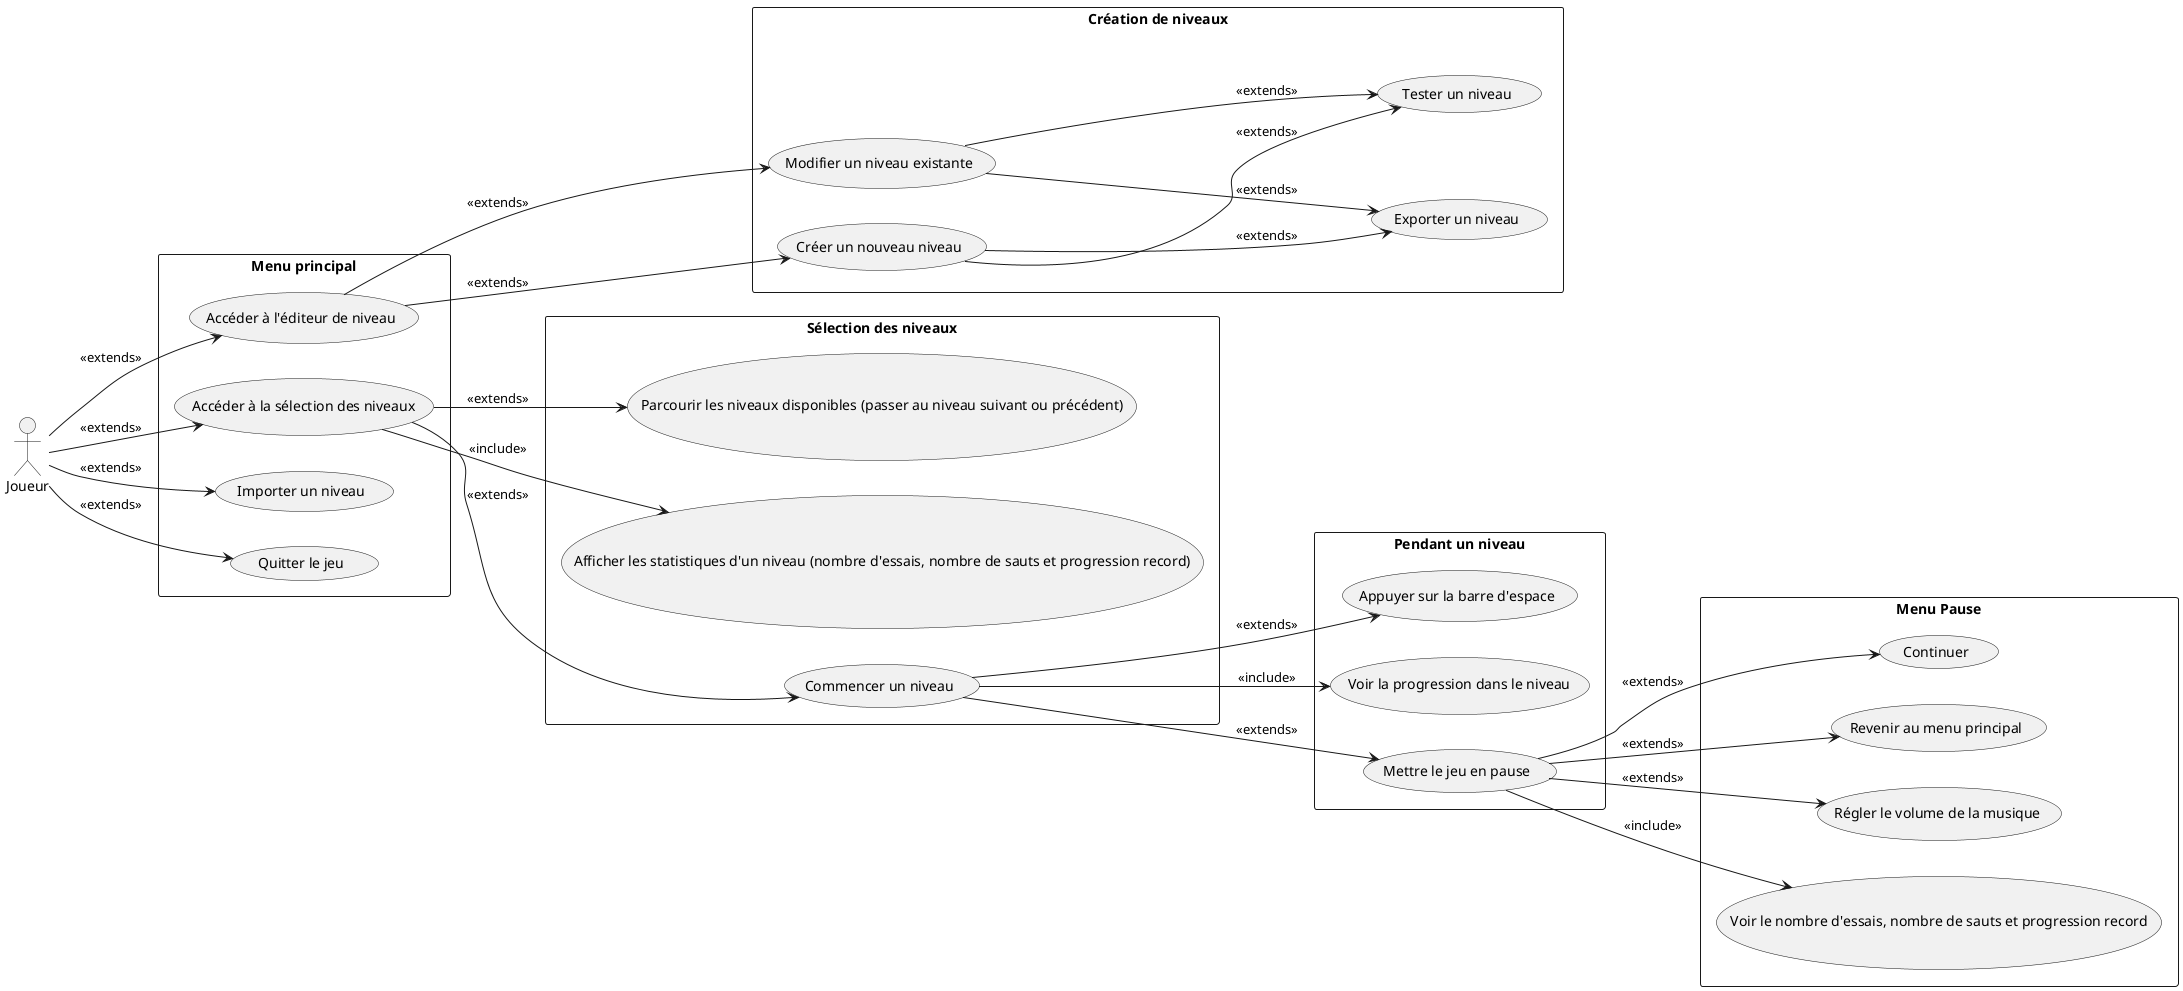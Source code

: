 @startuml Geometry Dash - Diagramme de cas d'utilisation

left to right direction

actor Joueur as Joueur

rectangle "Menu principal" {
  usecase "Accéder à la sélection des niveaux" as SelectionNiveau
  usecase "Accéder à l'éditeur de niveau" as EditeurNiveau
  usecase "Importer un niveau" as ImporterNiveau
  usecase "Quitter le jeu" as QuitterJeu
}

rectangle "Sélection des niveaux" {
  usecase "Parcourir les niveaux disponibles (passer au niveau suivant ou précédent)" as ParcourirNiveaux
  usecase "Afficher les statistiques d'un niveau (nombre d'essais, nombre de sauts et progression record)" as AfficherDetailsNiveau
  usecase "Commencer un niveau" as CommencerNiveau
}

rectangle "Pendant un niveau" {
  usecase "Appuyer sur la barre d'espace" as Sauter
  usecase "Voir la progression dans le niveau" as VoirProgression
  usecase "Mettre le jeu en pause" as MettrePause
}

rectangle "Menu Pause" {
  usecase "Continuer" as Continuer
  usecase "Revenir au menu principal" as RevenirMenuPrincipal
  usecase "Régler le volume de la musique" as ReglerVolumeMusique
  usecase "Voir le nombre d'essais, nombre de sauts et progression record" as StatistiquesNiveau
}

rectangle "Création de niveaux" {
  usecase "Créer un nouveau niveau" as CreerNouveauNiveau
  usecase "Modifier un niveau existante" as ModifierNiveau
  usecase "Tester un niveau" as TesterNiveau
  usecase "Exporter un niveau" as ExporterNiveau
}

Joueur --> SelectionNiveau : <<extends>>
Joueur --> EditeurNiveau : <<extends>>
Joueur --> ImporterNiveau : <<extends>>
Joueur --> QuitterJeu : <<extends>>

SelectionNiveau --> AfficherDetailsNiveau : <<include>>
SelectionNiveau --> ParcourirNiveaux : <<extends>>
SelectionNiveau --> CommencerNiveau : <<extends>>

CommencerNiveau --> Sauter : <<extends>>
CommencerNiveau --> VoirProgression : <<include>>
CommencerNiveau --> MettrePause : <<extends>>

MettrePause --> Continuer : <<extends>>
MettrePause --> RevenirMenuPrincipal : <<extends>>
MettrePause --> ReglerVolumeMusique : <<extends>>
MettrePause --> StatistiquesNiveau : <<include>>

EditeurNiveau --> CreerNouveauNiveau : <<extends>>
EditeurNiveau --> ModifierNiveau : <<extends>>

CreerNouveauNiveau --> TesterNiveau  : <<extends>>
ModifierNiveau --> TesterNiveau : <<extends>>

CreerNouveauNiveau --> ExporterNiveau  : <<extends>>
ModifierNiveau --> ExporterNiveau  : <<extends>>

@enduml
